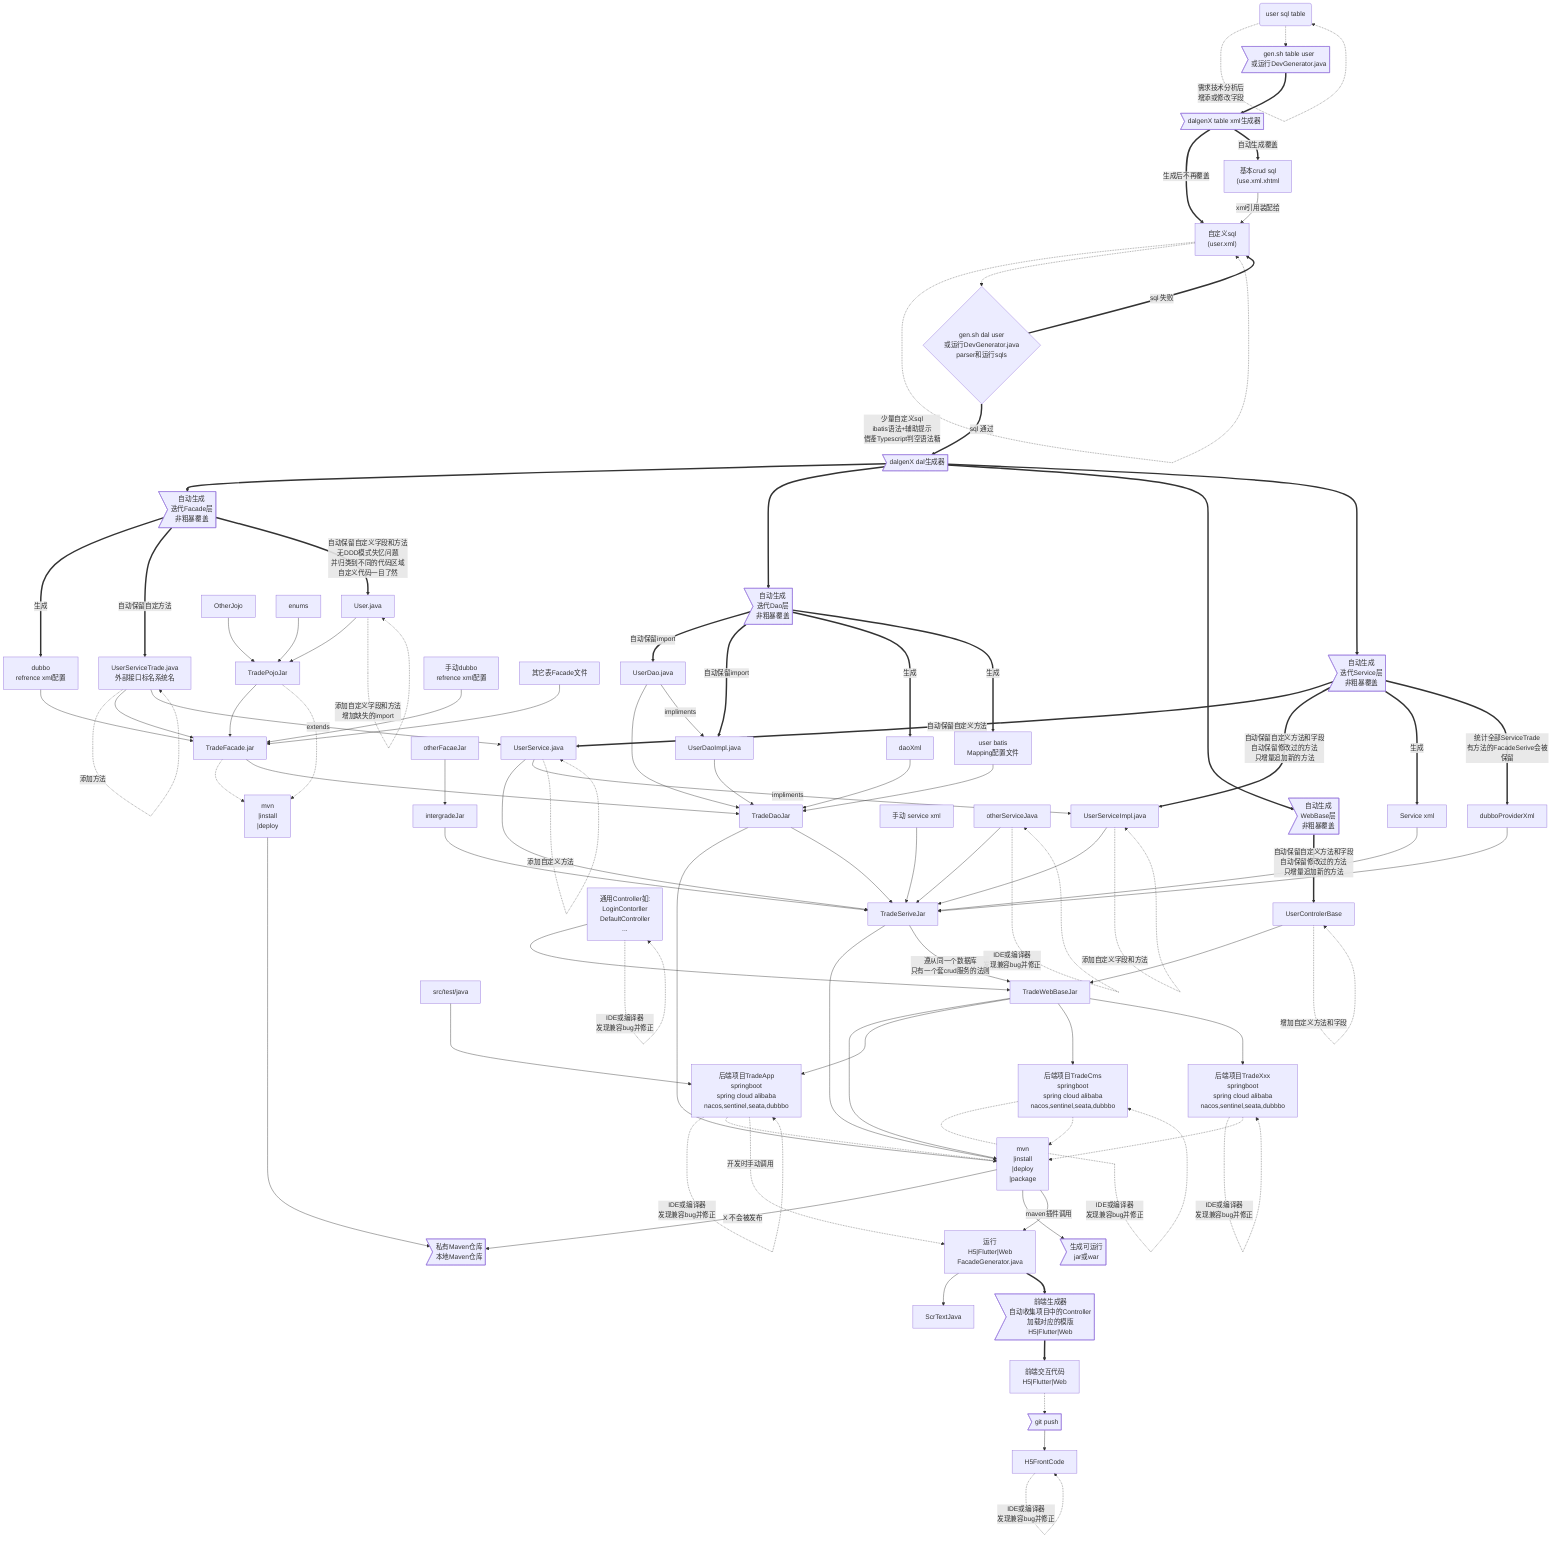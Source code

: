 graph TD
sqlUser-."需求技术分析后<br>增添或修改字段".->sqlUser
sqlUser-.->tableCmd
tableCmd==>dalgenXtable
dalgenXtable=="生成后不再覆盖"==>userXml
dalgenXtable=="自动生成覆盖"==>userXthml
userXthml--"xml引用装配给"-->userXml
userXml-."少量自定义sql<br>ibatis语法+辅助提示<br>借鉴Typescript判空语法糖".->userXml

userXml-.->dalCmd

dalCmd=="sql 通过"==>dalgenXDal
dalCmd=="sql 失败"==>userXml
dalgenXDal==>dalAutoFacade
dalgenXDal==>dalAutoDao
dalgenXDal==>dalAutoCtrollerBase
dalgenXDal==>dalAutoService

dalAutoFacade=="生成"==>dubboRefXml
dalAutoFacade=="自动保留自定方法"==>UserServiceTrade
UserServiceTrade-."添加方法".->UserServiceTrade
dalAutoFacade=="自动保留自定义字段和方法<br>无DDD模式失忆问题<br>并归类到不同的代码区域<br>自定义代码一目了然"==>UserJava

dalAutoDao=="自动保留import"==>UserDao
dalAutoDao=="自动保留import"==>UserDaoImpl
dalAutoDao=="生成"==>daoXml
dalAutoDao=="生成"==>userBatisMapping

dalAutoService=="自动保留自定义方法"==>UserService
dalAutoService=="自动保留自定义方法和字段<br>自动保留修改过的方法<br>只增量追加新的方法"==>UserServiceImpl
dalAutoService=="生成"==>serviceXml
dalAutoService=="统计全部ServiceTrade<br>有方法的FacadeSerive会被保留"==>dubboProviderXml

dalAutoCtrollerBase=="自动保留自定义方法和字段<br>自动保留修改过的方法<br>只增量追加新的方法"==>UserControlerBase

UserJava-->TradePojoJar
OtherJojo-->TradePojoJar
enums-->TradePojoJar

TradePojoJar-->TradeFacadeJar
dubboRefMenulXml--> TradeFacadeJar 
dubboRefXml-->TradeFacadeJar
UserServiceTrade-->TradeFacadeJar
otherFacadeFiles-->TradeFacadeJar

TradePojoJar-.->MavenCmd
TradeFacadeJar-.->MavenCmd
MavenCmd-->MavenPrivateResp

TradeFacadeJar-->TradeDaoJar
UserDao-->TradeDaoJar
UserDaoImpl-->TradeDaoJar
daoXml-->TradeDaoJar
userBatisMapping-->TradeDaoJar

TradeDaoJar-->MavenNotCmd
MavenNotCmd--"X 不会被发布"-->MavenPrivateResp
otherFacaeJar-->intergradeJar

TradeDaoJar-->TradeSeriveJar
UserService-->TradeSeriveJar
serviceXml-->TradeSeriveJar
UserServiceImpl-->TradeSeriveJar
dubboProviderXml-->TradeSeriveJar
serviceManualXml-->TradeSeriveJar
intergradeJar-->TradeSeriveJar
otherServiceJava-->TradeSeriveJar
otherServiceJava-."IDE或编译器<br>发现兼容bug并修正".->otherServiceJava
TradeSeriveJar-->MavenNotCmd

TradeSeriveJar--"遵从同一个数据库<br>只有一个套crud服务的法则"-->TradeWebBaseJar
commonControllers-->TradeWebBaseJar
UserControlerBase-->TradeWebBaseJar
UserControlerBase-."增加自定义方法和字段".->UserControlerBase
commonControllers-."IDE或编译器<br>发现兼容bug并修正".->commonControllers
TradeWebBaseJar-->MavenNotCmd
H5FacadeGernerator-->ScrTextJava
ScrTestJava--->TradeApp
TradeWebBaseJar--->TradeApp

TradeWebBaseJar-->TradeCms
TradeWebBaseJar-->TradeXxx
TradeApp-."IDE或编译器<br>发现兼容bug并修正".->TradeApp
TradeCms-."IDE或编译器<br>发现兼容bug并修正".->TradeCms
TradeXxx-."IDE或编译器<br>发现兼容bug并修正".->TradeXxx
TradeApp-.->MavenNotCmd
TradeCms-.->MavenNotCmd
TradeXxx-.->MavenNotCmd
TradeApp-."开发时手动调用".->H5FacadeGernerator

MavenNotCmd-->tradeAppTarget
MavenNotCmd--"maven插件调用"-->H5FacadeGernerator

H5FacadeGernerator==>H5Progen
H5Progen==>H5FontEndReactCode
H5FontEndReactCode-.->H5GitPush
H5GitPush-->H5FrontCode
H5FrontCode-."IDE或编译器<br>发现兼容bug并修正".->H5FrontCode

UserDao--impliments-->UserDaoImpl
UserServiceTrade--extends-->UserService
UserService--impliments-->UserServiceImpl

UserJava-."添加自定义字段和方法<br>增加缺失的import".->UserJava
UserServiceImpl-."添加自定义字段和方法".->UserServiceImpl
UserService-."添加自定义方法".->UserService


sqlUser(user sql table)
dalgenXtable>"dalgenX table xml生成器"]
tableCmd>"gen.sh table user<br>或运行DevGenerator.java"]
dalCmd{"gen.sh dal user<br>或运行DevGenerator.java<br>parser和运行sqls"}
dalgenXDal>"dalgenX dal生成器"]

userXml["自定义sql<br>(user.xml)"]
userXthml["基本crud sql<br>(use.xml.xhtml"]

UserJava[User.java]
UserServiceTrade[UserServiceTrade.java<br>外部接口标名系统名]
dubboRefXml[dubbo<br>refrence xml配置]
dubboRefMenulXml[手动dubbo<br>refrence xml配置]

UserDao[UserDao.java]
UserDaoImpl[UserDaoImpl.java]
userBatisMapping[user batis<br>Mapping配置文件]
UserService[UserService.java]
UserServiceImpl[UserServiceImpl.java]
serviceManualXml["手动 service xml"]
serviceXml["Service xml"]

TradeXxx["后端项目TradeXxx<br>springboot<br>spring cloud alibaba<br>nacos,sentinel,seata,dubbbo"]
TradeCms["后端项目TradeCms<br>springboot<br>spring cloud alibaba<br>nacos,sentinel,seata,dubbbo"]
TradeApp["后端项目TradeApp<br>springboot<br>spring cloud alibaba<br>nacos,sentinel,seata,dubbbo"]

otherFacadeFiles["其它表Facade文件"]
TradeFacadeJar["TradeFacade.jar"]
H5Progen>"前端生成器<br>自动收集项目中的Controller<br>加载对应的模版<br>H5|Flutter|Web"]

H5FontEndReactCode["前端交互代码<br>H5|Flutter|Web"]

dalAutoFacade>"自动生成<br>迭代Facade层<br>非粗暴覆盖"]
dalAutoDao>"自动生成<br>迭代Dao层<br>非粗暴覆盖"]
dalAutoCtrollerBase>"自动生成<br>WebBase层<br>非粗暴覆盖"]
dalAutoService>"自动生成<br>迭代Service层<br>非粗暴覆盖"]

commonControllers["通用Controller如:<br>LoginContorller<br>DefaultController<br>..."]

tradeAppTarget>生成可运行<br>jar或war]

H5GitPush>git push]
MavenCmd["mvn<br>|install<br>|deploy"]
MavenPrivateResp>"私有Maven仓库<br>本地Maven仓库"]
MavenNotCmd["mvn<br>|install<br>|deploy<br>|package"]
H5FacadeGernerator["运行<br>H5|Flutter|Web<br>FacadeGenerator.java"]
ScrTestJava["src/test/java"]